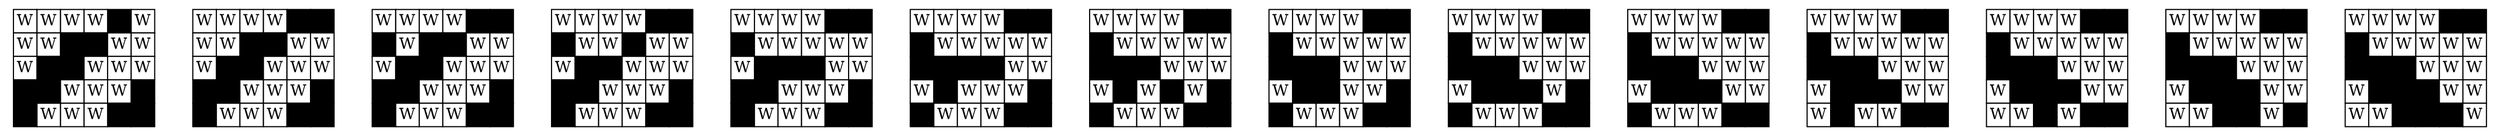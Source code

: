 digraph D {    node [shape=plaintext]some_node1 [  label=<<table border="0" cellborder="1" cellspacing="0"><tr><td bgcolor="white">W</td><td bgcolor="white">W</td><td bgcolor="white">W</td><td bgcolor="white">W</td><td bgcolor="black">B</td><td bgcolor="white">W</td></tr> 
<tr><td bgcolor="white">W</td><td bgcolor="white">W</td><td bgcolor="black">B</td><td bgcolor="black">B</td><td bgcolor="white">W</td><td bgcolor="white">W</td></tr> 
<tr><td bgcolor="white">W</td><td bgcolor="black">B</td><td bgcolor="black">B</td><td bgcolor="white">W</td><td bgcolor="white">W</td><td bgcolor="white">W</td></tr> 
<tr><td bgcolor="black">B</td><td bgcolor="black">B</td><td bgcolor="white">W</td><td bgcolor="white">W</td><td bgcolor="white">W</td><td bgcolor="black">B</td></tr> 
<tr><td bgcolor="black">B</td><td bgcolor="white">W</td><td bgcolor="white">W</td><td bgcolor="white">W</td><td bgcolor="black">B</td><td bgcolor="black">B</td></tr> 
</table>> ]  ; some_node2 [  label=<<table border="0" cellborder="1" cellspacing="0"><tr><td bgcolor="white">W</td><td bgcolor="white">W</td><td bgcolor="white">W</td><td bgcolor="white">W</td><td bgcolor="black">B</td><td bgcolor="black">B</td></tr> 
<tr><td bgcolor="white">W</td><td bgcolor="white">W</td><td bgcolor="black">B</td><td bgcolor="black">B</td><td bgcolor="white">W</td><td bgcolor="white">W</td></tr> 
<tr><td bgcolor="white">W</td><td bgcolor="black">B</td><td bgcolor="black">B</td><td bgcolor="white">W</td><td bgcolor="white">W</td><td bgcolor="white">W</td></tr> 
<tr><td bgcolor="black">B</td><td bgcolor="black">B</td><td bgcolor="white">W</td><td bgcolor="white">W</td><td bgcolor="white">W</td><td bgcolor="black">B</td></tr> 
<tr><td bgcolor="black">B</td><td bgcolor="white">W</td><td bgcolor="white">W</td><td bgcolor="white">W</td><td bgcolor="black">B</td><td bgcolor="black">B</td></tr> 
</table>> ]  ; some_node3 [  label=<<table border="0" cellborder="1" cellspacing="0"><tr><td bgcolor="white">W</td><td bgcolor="white">W</td><td bgcolor="white">W</td><td bgcolor="white">W</td><td bgcolor="black">B</td><td bgcolor="black">B</td></tr> 
<tr><td bgcolor="black">B</td><td bgcolor="white">W</td><td bgcolor="black">B</td><td bgcolor="black">B</td><td bgcolor="white">W</td><td bgcolor="white">W</td></tr> 
<tr><td bgcolor="white">W</td><td bgcolor="black">B</td><td bgcolor="black">B</td><td bgcolor="white">W</td><td bgcolor="white">W</td><td bgcolor="white">W</td></tr> 
<tr><td bgcolor="black">B</td><td bgcolor="black">B</td><td bgcolor="white">W</td><td bgcolor="white">W</td><td bgcolor="white">W</td><td bgcolor="black">B</td></tr> 
<tr><td bgcolor="black">B</td><td bgcolor="white">W</td><td bgcolor="white">W</td><td bgcolor="white">W</td><td bgcolor="black">B</td><td bgcolor="black">B</td></tr> 
</table>> ]  ; some_node4 [  label=<<table border="0" cellborder="1" cellspacing="0"><tr><td bgcolor="white">W</td><td bgcolor="white">W</td><td bgcolor="white">W</td><td bgcolor="white">W</td><td bgcolor="black">B</td><td bgcolor="black">B</td></tr> 
<tr><td bgcolor="black">B</td><td bgcolor="white">W</td><td bgcolor="white">W</td><td bgcolor="black">B</td><td bgcolor="white">W</td><td bgcolor="white">W</td></tr> 
<tr><td bgcolor="white">W</td><td bgcolor="black">B</td><td bgcolor="black">B</td><td bgcolor="white">W</td><td bgcolor="white">W</td><td bgcolor="white">W</td></tr> 
<tr><td bgcolor="black">B</td><td bgcolor="black">B</td><td bgcolor="white">W</td><td bgcolor="white">W</td><td bgcolor="white">W</td><td bgcolor="black">B</td></tr> 
<tr><td bgcolor="black">B</td><td bgcolor="white">W</td><td bgcolor="white">W</td><td bgcolor="white">W</td><td bgcolor="black">B</td><td bgcolor="black">B</td></tr> 
</table>> ]  ; some_node5 [  label=<<table border="0" cellborder="1" cellspacing="0"><tr><td bgcolor="white">W</td><td bgcolor="white">W</td><td bgcolor="white">W</td><td bgcolor="white">W</td><td bgcolor="black">B</td><td bgcolor="black">B</td></tr> 
<tr><td bgcolor="black">B</td><td bgcolor="white">W</td><td bgcolor="white">W</td><td bgcolor="white">W</td><td bgcolor="white">W</td><td bgcolor="white">W</td></tr> 
<tr><td bgcolor="white">W</td><td bgcolor="black">B</td><td bgcolor="black">B</td><td bgcolor="black">B</td><td bgcolor="white">W</td><td bgcolor="white">W</td></tr> 
<tr><td bgcolor="black">B</td><td bgcolor="black">B</td><td bgcolor="white">W</td><td bgcolor="white">W</td><td bgcolor="white">W</td><td bgcolor="black">B</td></tr> 
<tr><td bgcolor="black">B</td><td bgcolor="white">W</td><td bgcolor="white">W</td><td bgcolor="white">W</td><td bgcolor="black">B</td><td bgcolor="black">B</td></tr> 
</table>> ]  ; some_node6 [  label=<<table border="0" cellborder="1" cellspacing="0"><tr><td bgcolor="white">W</td><td bgcolor="white">W</td><td bgcolor="white">W</td><td bgcolor="white">W</td><td bgcolor="black">B</td><td bgcolor="black">B</td></tr> 
<tr><td bgcolor="black">B</td><td bgcolor="white">W</td><td bgcolor="white">W</td><td bgcolor="white">W</td><td bgcolor="white">W</td><td bgcolor="white">W</td></tr> 
<tr><td bgcolor="black">B</td><td bgcolor="black">B</td><td bgcolor="black">B</td><td bgcolor="black">B</td><td bgcolor="white">W</td><td bgcolor="white">W</td></tr> 
<tr><td bgcolor="white">W</td><td bgcolor="black">B</td><td bgcolor="white">W</td><td bgcolor="white">W</td><td bgcolor="white">W</td><td bgcolor="black">B</td></tr> 
<tr><td bgcolor="black">B</td><td bgcolor="white">W</td><td bgcolor="white">W</td><td bgcolor="white">W</td><td bgcolor="black">B</td><td bgcolor="black">B</td></tr> 
</table>> ]  ; some_node7 [  label=<<table border="0" cellborder="1" cellspacing="0"><tr><td bgcolor="white">W</td><td bgcolor="white">W</td><td bgcolor="white">W</td><td bgcolor="white">W</td><td bgcolor="black">B</td><td bgcolor="black">B</td></tr> 
<tr><td bgcolor="black">B</td><td bgcolor="white">W</td><td bgcolor="white">W</td><td bgcolor="white">W</td><td bgcolor="white">W</td><td bgcolor="white">W</td></tr> 
<tr><td bgcolor="black">B</td><td bgcolor="black">B</td><td bgcolor="black">B</td><td bgcolor="white">W</td><td bgcolor="white">W</td><td bgcolor="white">W</td></tr> 
<tr><td bgcolor="white">W</td><td bgcolor="black">B</td><td bgcolor="white">W</td><td bgcolor="black">B</td><td bgcolor="white">W</td><td bgcolor="black">B</td></tr> 
<tr><td bgcolor="black">B</td><td bgcolor="white">W</td><td bgcolor="white">W</td><td bgcolor="white">W</td><td bgcolor="black">B</td><td bgcolor="black">B</td></tr> 
</table>> ]  ; some_node8 [  label=<<table border="0" cellborder="1" cellspacing="0"><tr><td bgcolor="white">W</td><td bgcolor="white">W</td><td bgcolor="white">W</td><td bgcolor="white">W</td><td bgcolor="black">B</td><td bgcolor="black">B</td></tr> 
<tr><td bgcolor="black">B</td><td bgcolor="white">W</td><td bgcolor="white">W</td><td bgcolor="white">W</td><td bgcolor="white">W</td><td bgcolor="white">W</td></tr> 
<tr><td bgcolor="black">B</td><td bgcolor="black">B</td><td bgcolor="black">B</td><td bgcolor="white">W</td><td bgcolor="white">W</td><td bgcolor="white">W</td></tr> 
<tr><td bgcolor="white">W</td><td bgcolor="black">B</td><td bgcolor="black">B</td><td bgcolor="white">W</td><td bgcolor="white">W</td><td bgcolor="black">B</td></tr> 
<tr><td bgcolor="black">B</td><td bgcolor="white">W</td><td bgcolor="white">W</td><td bgcolor="white">W</td><td bgcolor="black">B</td><td bgcolor="black">B</td></tr> 
</table>> ]  ; some_node9 [  label=<<table border="0" cellborder="1" cellspacing="0"><tr><td bgcolor="white">W</td><td bgcolor="white">W</td><td bgcolor="white">W</td><td bgcolor="white">W</td><td bgcolor="black">B</td><td bgcolor="black">B</td></tr> 
<tr><td bgcolor="black">B</td><td bgcolor="white">W</td><td bgcolor="white">W</td><td bgcolor="white">W</td><td bgcolor="white">W</td><td bgcolor="white">W</td></tr> 
<tr><td bgcolor="black">B</td><td bgcolor="black">B</td><td bgcolor="black">B</td><td bgcolor="white">W</td><td bgcolor="white">W</td><td bgcolor="white">W</td></tr> 
<tr><td bgcolor="white">W</td><td bgcolor="black">B</td><td bgcolor="black">B</td><td bgcolor="black">B</td><td bgcolor="white">W</td><td bgcolor="black">B</td></tr> 
<tr><td bgcolor="black">B</td><td bgcolor="white">W</td><td bgcolor="white">W</td><td bgcolor="white">W</td><td bgcolor="black">B</td><td bgcolor="black">B</td></tr> 
</table>> ]  ; some_node10 [  label=<<table border="0" cellborder="1" cellspacing="0"><tr><td bgcolor="white">W</td><td bgcolor="white">W</td><td bgcolor="white">W</td><td bgcolor="white">W</td><td bgcolor="black">B</td><td bgcolor="black">B</td></tr> 
<tr><td bgcolor="black">B</td><td bgcolor="white">W</td><td bgcolor="white">W</td><td bgcolor="white">W</td><td bgcolor="white">W</td><td bgcolor="white">W</td></tr> 
<tr><td bgcolor="black">B</td><td bgcolor="black">B</td><td bgcolor="black">B</td><td bgcolor="white">W</td><td bgcolor="white">W</td><td bgcolor="white">W</td></tr> 
<tr><td bgcolor="white">W</td><td bgcolor="black">B</td><td bgcolor="black">B</td><td bgcolor="black">B</td><td bgcolor="white">W</td><td bgcolor="white">W</td></tr> 
<tr><td bgcolor="black">B</td><td bgcolor="white">W</td><td bgcolor="white">W</td><td bgcolor="white">W</td><td bgcolor="black">B</td><td bgcolor="black">B</td></tr> 
</table>> ]  ; some_node11 [  label=<<table border="0" cellborder="1" cellspacing="0"><tr><td bgcolor="white">W</td><td bgcolor="white">W</td><td bgcolor="white">W</td><td bgcolor="white">W</td><td bgcolor="black">B</td><td bgcolor="black">B</td></tr> 
<tr><td bgcolor="black">B</td><td bgcolor="white">W</td><td bgcolor="white">W</td><td bgcolor="white">W</td><td bgcolor="white">W</td><td bgcolor="white">W</td></tr> 
<tr><td bgcolor="black">B</td><td bgcolor="black">B</td><td bgcolor="black">B</td><td bgcolor="white">W</td><td bgcolor="white">W</td><td bgcolor="white">W</td></tr> 
<tr><td bgcolor="white">W</td><td bgcolor="black">B</td><td bgcolor="black">B</td><td bgcolor="black">B</td><td bgcolor="white">W</td><td bgcolor="white">W</td></tr> 
<tr><td bgcolor="white">W</td><td bgcolor="black">B</td><td bgcolor="white">W</td><td bgcolor="white">W</td><td bgcolor="black">B</td><td bgcolor="black">B</td></tr> 
</table>> ]  ; some_node12 [  label=<<table border="0" cellborder="1" cellspacing="0"><tr><td bgcolor="white">W</td><td bgcolor="white">W</td><td bgcolor="white">W</td><td bgcolor="white">W</td><td bgcolor="black">B</td><td bgcolor="black">B</td></tr> 
<tr><td bgcolor="black">B</td><td bgcolor="white">W</td><td bgcolor="white">W</td><td bgcolor="white">W</td><td bgcolor="white">W</td><td bgcolor="white">W</td></tr> 
<tr><td bgcolor="black">B</td><td bgcolor="black">B</td><td bgcolor="black">B</td><td bgcolor="white">W</td><td bgcolor="white">W</td><td bgcolor="white">W</td></tr> 
<tr><td bgcolor="white">W</td><td bgcolor="black">B</td><td bgcolor="black">B</td><td bgcolor="black">B</td><td bgcolor="white">W</td><td bgcolor="white">W</td></tr> 
<tr><td bgcolor="white">W</td><td bgcolor="white">W</td><td bgcolor="black">B</td><td bgcolor="white">W</td><td bgcolor="black">B</td><td bgcolor="black">B</td></tr> 
</table>> ]  ; some_node13 [  label=<<table border="0" cellborder="1" cellspacing="0"><tr><td bgcolor="white">W</td><td bgcolor="white">W</td><td bgcolor="white">W</td><td bgcolor="white">W</td><td bgcolor="black">B</td><td bgcolor="black">B</td></tr> 
<tr><td bgcolor="black">B</td><td bgcolor="white">W</td><td bgcolor="white">W</td><td bgcolor="white">W</td><td bgcolor="white">W</td><td bgcolor="white">W</td></tr> 
<tr><td bgcolor="black">B</td><td bgcolor="black">B</td><td bgcolor="black">B</td><td bgcolor="white">W</td><td bgcolor="white">W</td><td bgcolor="white">W</td></tr> 
<tr><td bgcolor="white">W</td><td bgcolor="black">B</td><td bgcolor="black">B</td><td bgcolor="black">B</td><td bgcolor="white">W</td><td bgcolor="white">W</td></tr> 
<tr><td bgcolor="white">W</td><td bgcolor="white">W</td><td bgcolor="black">B</td><td bgcolor="black">B</td><td bgcolor="white">W</td><td bgcolor="black">B</td></tr> 
</table>> ]  ; some_node14 [  label=<<table border="0" cellborder="1" cellspacing="0"><tr><td bgcolor="white">W</td><td bgcolor="white">W</td><td bgcolor="white">W</td><td bgcolor="white">W</td><td bgcolor="black">B</td><td bgcolor="black">B</td></tr> 
<tr><td bgcolor="black">B</td><td bgcolor="white">W</td><td bgcolor="white">W</td><td bgcolor="white">W</td><td bgcolor="white">W</td><td bgcolor="white">W</td></tr> 
<tr><td bgcolor="black">B</td><td bgcolor="black">B</td><td bgcolor="black">B</td><td bgcolor="white">W</td><td bgcolor="white">W</td><td bgcolor="white">W</td></tr> 
<tr><td bgcolor="white">W</td><td bgcolor="black">B</td><td bgcolor="black">B</td><td bgcolor="black">B</td><td bgcolor="white">W</td><td bgcolor="white">W</td></tr> 
<tr><td bgcolor="white">W</td><td bgcolor="white">W</td><td bgcolor="black">B</td><td bgcolor="black">B</td><td bgcolor="black">B</td><td bgcolor="white">W</td></tr> 
</table>> ]  ; }